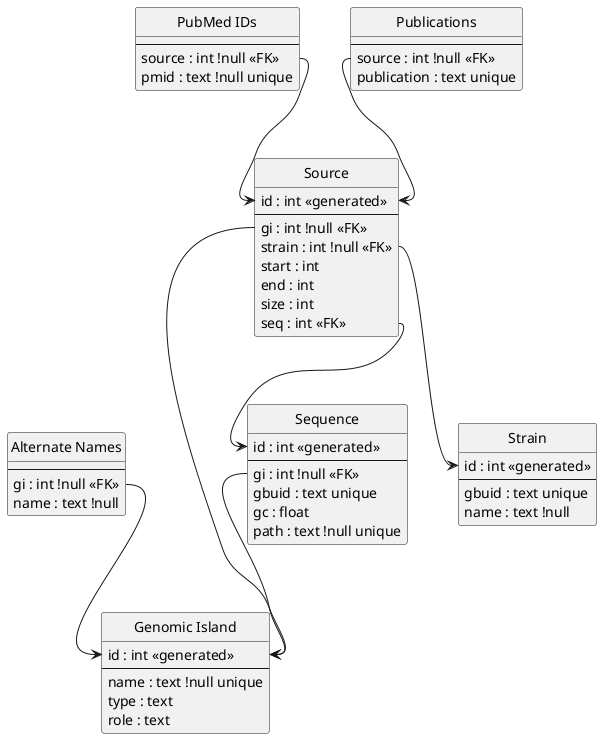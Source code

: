 @startuml
hide circle

entity "Genomic Island" as gi {
    id : int <<generated>>
    --
    name : text !null unique
    type : text
    role : text
}

entity "Alternate Names"  as an {
		--
		gi : int !null <<FK>>
		name : text !null
}

entity "Sequence" as seq {
    id : int <<generated>>
    --
    gi : int !null <<FK>>
    gbuid : text unique
    gc : float
    path : text !null unique
}

entity "Source" as src {
    id : int <<generated>>
    --
    gi : int !null <<FK>>
    strain : int !null <<FK>>
    start : int
    end : int
    size : int
    seq : int <<FK>>
}

entity "Strain" as strain {
    id : int <<generated>>
    --
    gbuid : text unique
    name : text !null
}

entity "PubMed IDs" as pmid {
    --
    source : int !null <<FK>>
    pmid : text !null unique
}

entity "Publications" as pub {
		--
		source : int !null <<FK>>
		publication : text unique
}

seq::gi --> gi::id
an::gi --> gi::id
src::seq --> seq::id
src::gi --> gi::id
src::strain --> strain::id
pmid::source --> src::id
pub::source --> src::id
@enduml